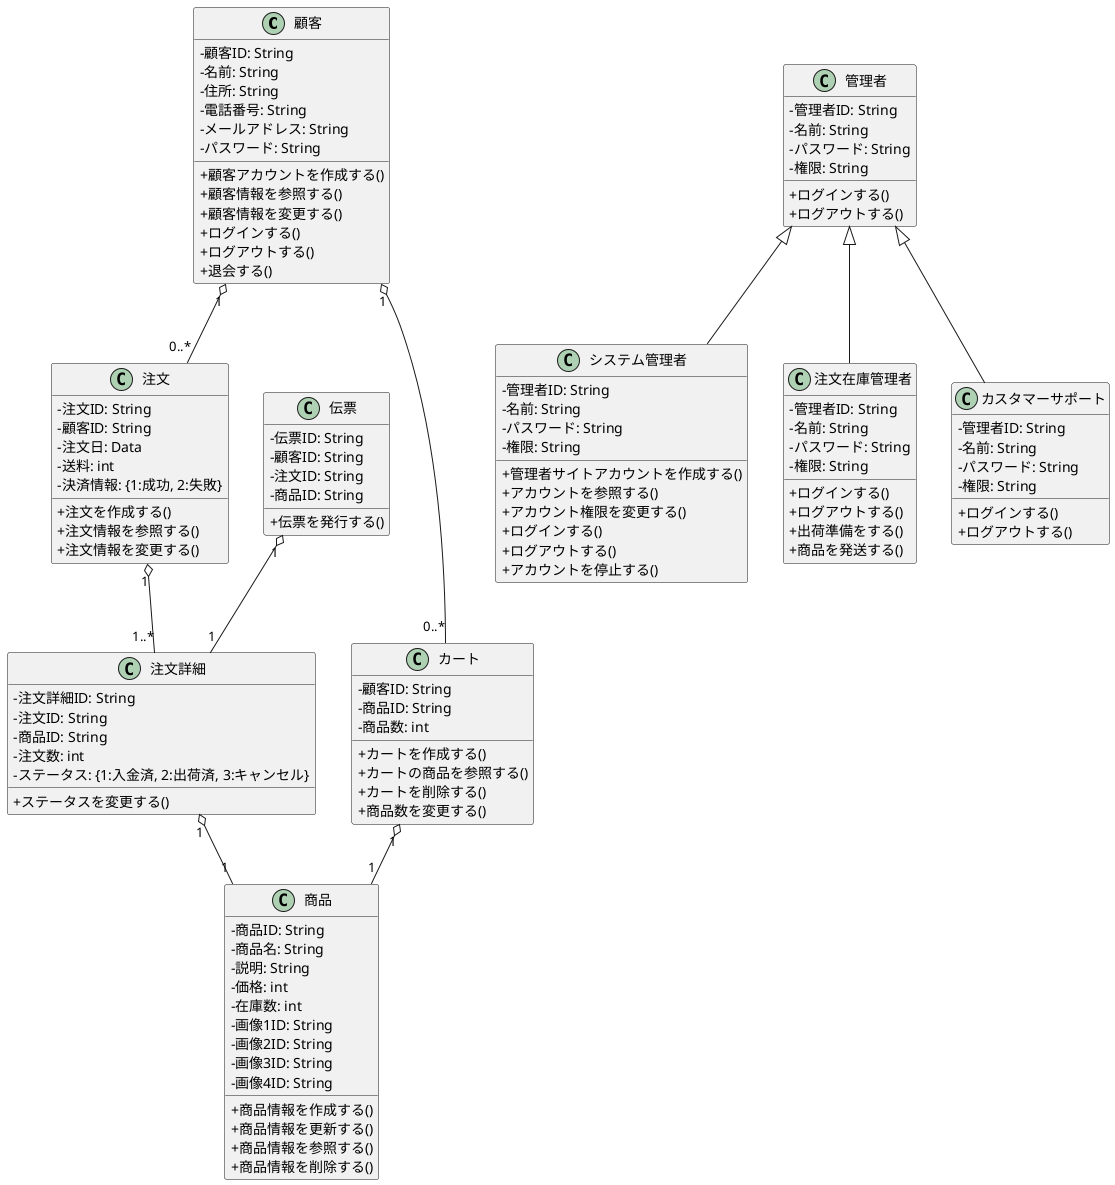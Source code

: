 @startuml .
skinparam classAttributeIconSize 0

class 顧客{
    - 顧客ID: String
    - 名前: String
    - 住所: String
    - 電話番号: String
    - メールアドレス: String
    - パスワード: String

    + 顧客アカウントを作成する()
    + 顧客情報を参照する()
    + 顧客情報を変更する()
    + ログインする()
    + ログアウトする()
    + 退会する()
}

class 管理者 {
    - 管理者ID: String
    - 名前: String
    - パスワード: String
    - 権限: String

    + ログインする()
    + ログアウトする()
}

class システム管理者 {
    - 管理者ID: String
    - 名前: String
    - パスワード: String
    - 権限: String

    + 管理者サイトアカウントを作成する()
    + アカウントを参照する()
    + アカウント権限を変更する()
    + ログインする()
    + ログアウトする()
    + アカウントを停止する()
}

class 注文在庫管理者 {
    - 管理者ID: String
    - 名前: String
    - パスワード: String
    - 権限: String

    + ログインする()
    + ログアウトする()
    + 出荷準備をする()
    + 商品を発送する()
}

class カスタマーサポート {
    - 管理者ID: String
    - 名前: String
    - パスワード: String
    - 権限: String

    + ログインする()
    + ログアウトする()
}

class 注文 {
    - 注文ID: String
    - 顧客ID: String
    - 注文日: Data
    - 送料: int
    - 決済情報: {1:成功, 2:失敗}

    + 注文を作成する()
    + 注文情報を参照する()
    + 注文情報を変更する()
}

class 注文詳細 {
    - 注文詳細ID: String
    - 注文ID: String
    - 商品ID: String
    - 注文数: int
    - ステータス: {1:入金済, 2:出荷済, 3:キャンセル}

    + ステータスを変更する()
}

class 伝票 {
    - 伝票ID: String
    - 顧客ID: String
    - 注文ID: String
    - 商品ID: String

    + 伝票を発行する()
}

class カート {
    - 顧客ID: String
    - 商品ID: String
    - 商品数: int

    + カートを作成する()
    + カートの商品を参照する()
    + カートを削除する()
    + 商品数を変更する()
}

class 商品 {
    - 商品ID: String
    - 商品名: String
    - 説明: String
    - 価格: int
    - 在庫数: int
    - 画像1ID: String
    - 画像2ID: String
    - 画像3ID: String
    - 画像4ID: String

    + 商品情報を作成する()
    + 商品情報を更新する()
    + 商品情報を参照する()
    + 商品情報を削除する()
}


顧客 "1" o-- "0..*" カート

カート "1" o-- "1" 商品

顧客 "1" o-- "0..*" 注文

注文 "1" o-- "1..*" 注文詳細

注文詳細 "1" o-- "1" 商品

伝票 "1" o-- "1" 注文詳細

管理者 <|-- システム管理者

管理者 <|-- 注文在庫管理者

管理者 <|-- カスタマーサポート

@enduml